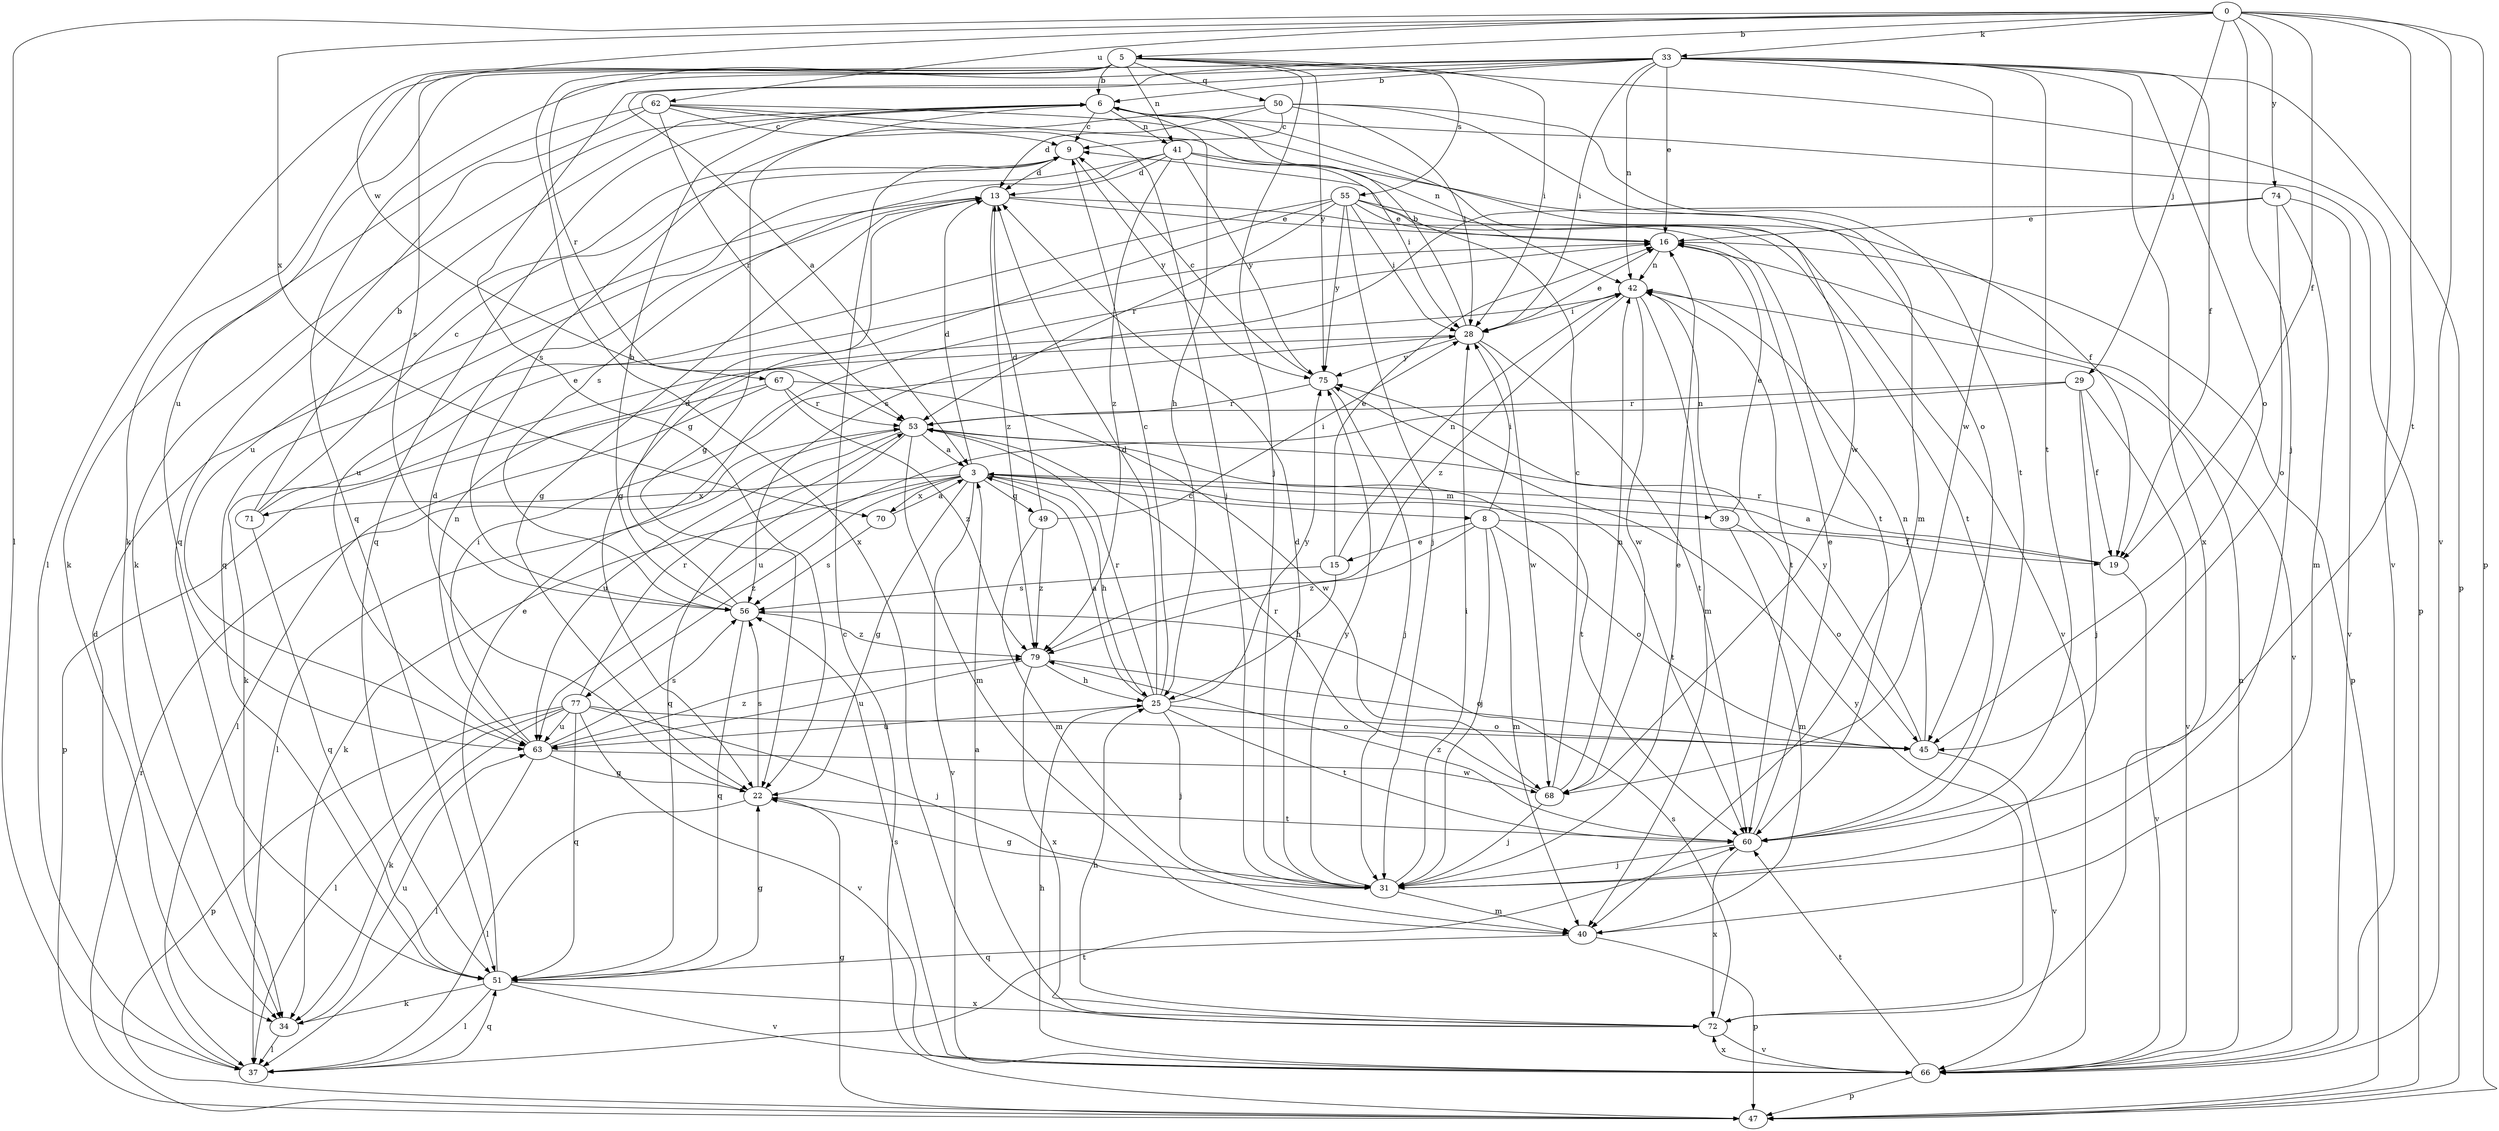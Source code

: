 strict digraph  {
0;
3;
5;
6;
8;
9;
13;
15;
16;
19;
22;
25;
28;
29;
31;
33;
34;
37;
39;
40;
41;
42;
45;
47;
49;
50;
51;
53;
55;
56;
60;
62;
63;
66;
67;
68;
70;
71;
72;
74;
75;
77;
79;
0 -> 5  [label=b];
0 -> 19  [label=f];
0 -> 29  [label=j];
0 -> 31  [label=j];
0 -> 33  [label=k];
0 -> 37  [label=l];
0 -> 47  [label=p];
0 -> 60  [label=t];
0 -> 62  [label=u];
0 -> 66  [label=v];
0 -> 67  [label=w];
0 -> 70  [label=x];
0 -> 74  [label=y];
3 -> 8  [label=c];
3 -> 13  [label=d];
3 -> 22  [label=g];
3 -> 25  [label=h];
3 -> 34  [label=k];
3 -> 39  [label=m];
3 -> 49  [label=q];
3 -> 60  [label=t];
3 -> 66  [label=v];
3 -> 70  [label=x];
3 -> 71  [label=x];
3 -> 77  [label=z];
5 -> 6  [label=b];
5 -> 28  [label=i];
5 -> 31  [label=j];
5 -> 34  [label=k];
5 -> 37  [label=l];
5 -> 41  [label=n];
5 -> 50  [label=q];
5 -> 53  [label=r];
5 -> 55  [label=s];
5 -> 56  [label=s];
5 -> 66  [label=v];
5 -> 72  [label=x];
5 -> 75  [label=y];
6 -> 9  [label=c];
6 -> 22  [label=g];
6 -> 25  [label=h];
6 -> 34  [label=k];
6 -> 41  [label=n];
6 -> 47  [label=p];
6 -> 51  [label=q];
6 -> 68  [label=w];
8 -> 15  [label=e];
8 -> 19  [label=f];
8 -> 28  [label=i];
8 -> 31  [label=j];
8 -> 40  [label=m];
8 -> 45  [label=o];
8 -> 79  [label=z];
9 -> 13  [label=d];
9 -> 63  [label=u];
9 -> 75  [label=y];
13 -> 16  [label=e];
13 -> 22  [label=g];
13 -> 60  [label=t];
13 -> 79  [label=z];
15 -> 16  [label=e];
15 -> 25  [label=h];
15 -> 42  [label=n];
15 -> 56  [label=s];
16 -> 42  [label=n];
16 -> 47  [label=p];
16 -> 66  [label=v];
19 -> 3  [label=a];
19 -> 53  [label=r];
19 -> 66  [label=v];
22 -> 13  [label=d];
22 -> 37  [label=l];
22 -> 56  [label=s];
22 -> 60  [label=t];
25 -> 3  [label=a];
25 -> 9  [label=c];
25 -> 13  [label=d];
25 -> 31  [label=j];
25 -> 45  [label=o];
25 -> 53  [label=r];
25 -> 60  [label=t];
25 -> 63  [label=u];
25 -> 75  [label=y];
28 -> 6  [label=b];
28 -> 16  [label=e];
28 -> 34  [label=k];
28 -> 60  [label=t];
28 -> 68  [label=w];
28 -> 75  [label=y];
29 -> 19  [label=f];
29 -> 31  [label=j];
29 -> 53  [label=r];
29 -> 63  [label=u];
29 -> 66  [label=v];
31 -> 13  [label=d];
31 -> 16  [label=e];
31 -> 22  [label=g];
31 -> 28  [label=i];
31 -> 40  [label=m];
31 -> 75  [label=y];
33 -> 3  [label=a];
33 -> 6  [label=b];
33 -> 16  [label=e];
33 -> 19  [label=f];
33 -> 22  [label=g];
33 -> 28  [label=i];
33 -> 42  [label=n];
33 -> 45  [label=o];
33 -> 47  [label=p];
33 -> 51  [label=q];
33 -> 60  [label=t];
33 -> 63  [label=u];
33 -> 68  [label=w];
33 -> 72  [label=x];
34 -> 37  [label=l];
34 -> 63  [label=u];
37 -> 13  [label=d];
37 -> 51  [label=q];
37 -> 60  [label=t];
39 -> 16  [label=e];
39 -> 40  [label=m];
39 -> 42  [label=n];
39 -> 45  [label=o];
40 -> 47  [label=p];
40 -> 51  [label=q];
41 -> 13  [label=d];
41 -> 19  [label=f];
41 -> 28  [label=i];
41 -> 51  [label=q];
41 -> 56  [label=s];
41 -> 75  [label=y];
41 -> 79  [label=z];
42 -> 28  [label=i];
42 -> 40  [label=m];
42 -> 60  [label=t];
42 -> 68  [label=w];
42 -> 79  [label=z];
45 -> 42  [label=n];
45 -> 66  [label=v];
45 -> 75  [label=y];
47 -> 9  [label=c];
47 -> 22  [label=g];
47 -> 53  [label=r];
49 -> 13  [label=d];
49 -> 28  [label=i];
49 -> 40  [label=m];
49 -> 79  [label=z];
50 -> 9  [label=c];
50 -> 13  [label=d];
50 -> 28  [label=i];
50 -> 40  [label=m];
50 -> 56  [label=s];
50 -> 60  [label=t];
51 -> 16  [label=e];
51 -> 22  [label=g];
51 -> 34  [label=k];
51 -> 37  [label=l];
51 -> 66  [label=v];
51 -> 72  [label=x];
53 -> 3  [label=a];
53 -> 37  [label=l];
53 -> 40  [label=m];
53 -> 51  [label=q];
53 -> 60  [label=t];
53 -> 63  [label=u];
55 -> 16  [label=e];
55 -> 22  [label=g];
55 -> 28  [label=i];
55 -> 31  [label=j];
55 -> 53  [label=r];
55 -> 60  [label=t];
55 -> 63  [label=u];
55 -> 66  [label=v];
55 -> 75  [label=y];
56 -> 6  [label=b];
56 -> 13  [label=d];
56 -> 51  [label=q];
56 -> 79  [label=z];
60 -> 16  [label=e];
60 -> 31  [label=j];
60 -> 72  [label=x];
60 -> 79  [label=z];
62 -> 9  [label=c];
62 -> 31  [label=j];
62 -> 34  [label=k];
62 -> 42  [label=n];
62 -> 45  [label=o];
62 -> 51  [label=q];
62 -> 53  [label=r];
63 -> 22  [label=g];
63 -> 28  [label=i];
63 -> 37  [label=l];
63 -> 42  [label=n];
63 -> 56  [label=s];
63 -> 68  [label=w];
63 -> 79  [label=z];
66 -> 25  [label=h];
66 -> 42  [label=n];
66 -> 47  [label=p];
66 -> 56  [label=s];
66 -> 60  [label=t];
66 -> 72  [label=x];
67 -> 37  [label=l];
67 -> 47  [label=p];
67 -> 53  [label=r];
67 -> 68  [label=w];
67 -> 79  [label=z];
68 -> 9  [label=c];
68 -> 31  [label=j];
68 -> 42  [label=n];
68 -> 53  [label=r];
70 -> 3  [label=a];
70 -> 56  [label=s];
71 -> 6  [label=b];
71 -> 9  [label=c];
71 -> 16  [label=e];
71 -> 51  [label=q];
72 -> 3  [label=a];
72 -> 25  [label=h];
72 -> 56  [label=s];
72 -> 66  [label=v];
72 -> 75  [label=y];
74 -> 16  [label=e];
74 -> 40  [label=m];
74 -> 45  [label=o];
74 -> 56  [label=s];
74 -> 66  [label=v];
75 -> 9  [label=c];
75 -> 31  [label=j];
75 -> 53  [label=r];
77 -> 31  [label=j];
77 -> 34  [label=k];
77 -> 37  [label=l];
77 -> 45  [label=o];
77 -> 47  [label=p];
77 -> 51  [label=q];
77 -> 53  [label=r];
77 -> 63  [label=u];
77 -> 66  [label=v];
79 -> 25  [label=h];
79 -> 45  [label=o];
79 -> 63  [label=u];
79 -> 72  [label=x];
}
